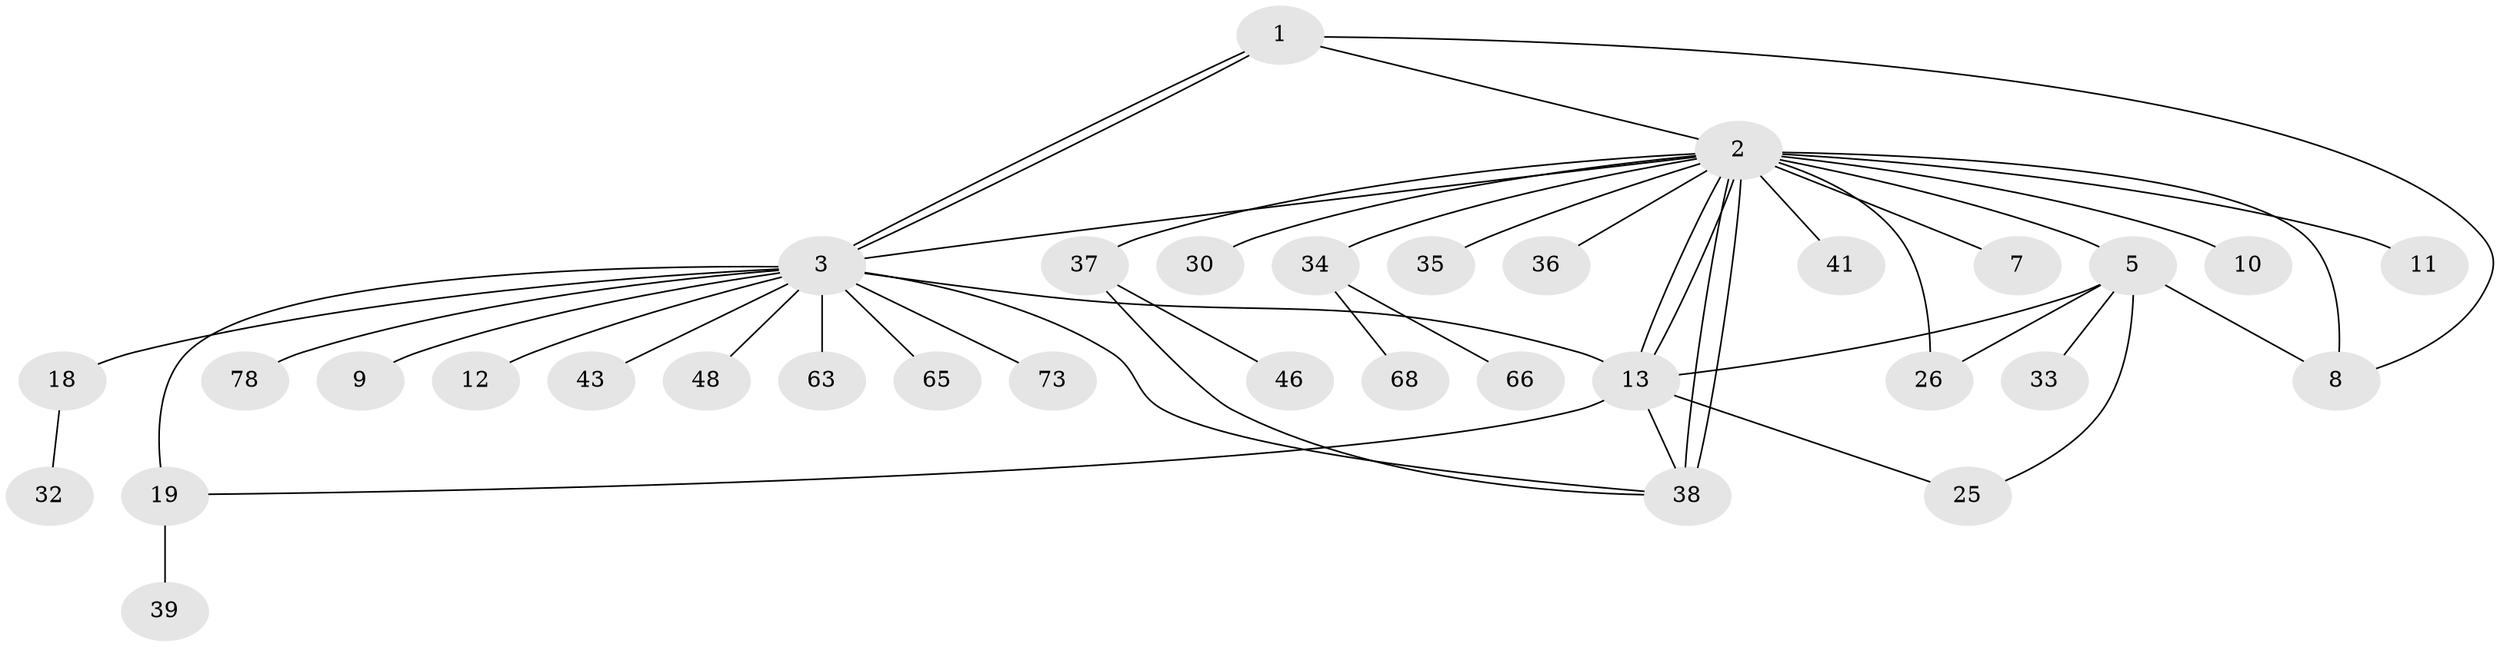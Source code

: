 // original degree distribution, {6: 0.011627906976744186, 25: 0.011627906976744186, 11: 0.011627906976744186, 8: 0.011627906976744186, 5: 0.03488372093023256, 3: 0.09302325581395349, 1: 0.5232558139534884, 9: 0.011627906976744186, 2: 0.20930232558139536, 7: 0.03488372093023256, 4: 0.046511627906976744}
// Generated by graph-tools (version 1.1) at 2025/18/03/04/25 18:18:14]
// undirected, 34 vertices, 47 edges
graph export_dot {
graph [start="1"]
  node [color=gray90,style=filled];
  1 [super="+14+54"];
  2 [super="+31+50+23+17+44+40+6+55+56+62+81+24+29"];
  3 [super="+4"];
  5 [super="+15+74+79"];
  7;
  8 [super="+22+67+59+80+84"];
  9;
  10 [super="+20"];
  11;
  12;
  13 [super="+75"];
  18 [super="+72"];
  19 [super="+28"];
  25;
  26 [super="+83"];
  30;
  32;
  33;
  34;
  35;
  36 [super="+86+64"];
  37;
  38 [super="+52+58+53"];
  39;
  41 [super="+42"];
  43;
  46;
  48;
  63;
  65;
  66;
  68;
  73;
  78;
  1 -- 2;
  1 -- 3;
  1 -- 3;
  1 -- 8;
  2 -- 5 [weight=3];
  2 -- 7;
  2 -- 10;
  2 -- 11;
  2 -- 13;
  2 -- 13;
  2 -- 34;
  2 -- 38 [weight=2];
  2 -- 38;
  2 -- 36;
  2 -- 35;
  2 -- 37 [weight=2];
  2 -- 26;
  2 -- 8 [weight=2];
  2 -- 30;
  2 -- 3 [weight=2];
  2 -- 41;
  3 -- 12;
  3 -- 18;
  3 -- 43;
  3 -- 48;
  3 -- 63;
  3 -- 73;
  3 -- 78;
  3 -- 38;
  3 -- 65;
  3 -- 19 [weight=2];
  3 -- 9;
  3 -- 13;
  5 -- 13;
  5 -- 33;
  5 -- 25;
  5 -- 26;
  5 -- 8;
  13 -- 25;
  13 -- 38;
  13 -- 19;
  18 -- 32;
  19 -- 39;
  34 -- 66;
  34 -- 68;
  37 -- 38;
  37 -- 46;
}
